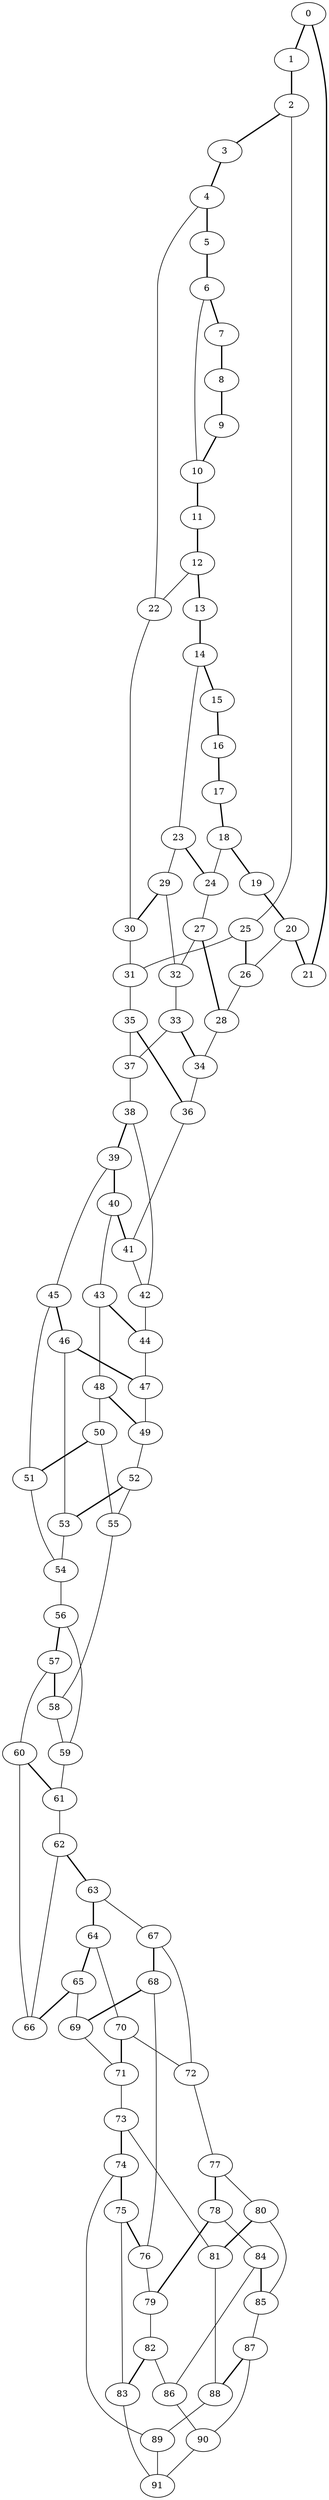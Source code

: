 graph G {
0 [ pos = " 21.00,0.00!" ];
0 -- 1[style=bold];
0 -- 21[style=bold];
1 [ pos = " 20.15,5.92!" ];
1 -- 2[style=bold];
2 [ pos = " 17.67,11.35!" ];
2 -- 3[style=bold];
2 -- 25;
3 [ pos = " 13.75,15.87!" ];
3 -- 4[style=bold];
4 [ pos = " 8.72,19.10!" ];
4 -- 5[style=bold];
4 -- 22;
5 [ pos = " 2.99,20.79!" ];
5 -- 6[style=bold];
6 [ pos = " -2.99,20.79!" ];
6 -- 7[style=bold];
6 -- 10;
7 [ pos = " -8.72,19.10!" ];
7 -- 8[style=bold];
8 [ pos = " -13.75,15.87!" ];
8 -- 9[style=bold];
9 [ pos = " -17.67,11.35!" ];
9 -- 10[style=bold];
10 [ pos = " -20.15,5.92!" ];
10 -- 11[style=bold];
11 [ pos = " -21.00,0.00!" ];
11 -- 12[style=bold];
12 [ pos = " -20.15,-5.92!" ];
12 -- 13[style=bold];
12 -- 22;
13 [ pos = " -17.67,-11.35!" ];
13 -- 14[style=bold];
14 [ pos = " -13.75,-15.87!" ];
14 -- 15[style=bold];
14 -- 23;
15 [ pos = " -8.72,-19.10!" ];
15 -- 16[style=bold];
16 [ pos = " -2.99,-20.79!" ];
16 -- 17[style=bold];
17 [ pos = " 2.99,-20.79!" ];
17 -- 18[style=bold];
18 [ pos = " 8.72,-19.10!" ];
18 -- 19[style=bold];
18 -- 24;
19 [ pos = " 13.75,-15.87!" ];
19 -- 20[style=bold];
20 [ pos = " 17.67,-11.35!" ];
20 -- 21[style=bold];
20 -- 26;
21 [ pos = " 20.15,-5.92!" ];
22 [ pos = " -13.75,15.87!" ];
22 -- 30;
23 [ pos = " -14.75,-16.87!" ];
23 -- 24[style=bold];
23 -- 29;
24 [ pos = " 7.72,18.10!" ];
24 -- 27;
25 [ pos = " 16.67,10.35!" ];
25 -- 26[style=bold];
25 -- 31;
26 [ pos = " 7.72,-20.10!" ];
26 -- 28;
27 [ pos = " 6.72,17.10!" ];
27 -- 28[style=bold];
27 -- 32;
28 [ pos = " -15.75,-17.87!" ];
28 -- 34;
29 [ pos = " -15.75,-17.87!" ];
29 -- 30[style=bold];
29 -- 32;
30 [ pos = " -4.99,18.79!" ];
30 -- 31;
31 [ pos = " 6.72,17.10!" ];
31 -- 35;
32 [ pos = " -22.15,3.92!" ];
32 -- 33;
33 [ pos = " -23.15,2.92!" ];
33 -- 34[style=bold];
33 -- 37;
34 [ pos = " 5.72,16.10!" ];
34 -- 36;
35 [ pos = " 5.72,16.10!" ];
35 -- 36[style=bold];
35 -- 37;
36 [ pos = " 18.00,-3.00!" ];
36 -- 41;
37 [ pos = " -5.99,17.79!" ];
37 -- 38;
38 [ pos = " -6.99,16.79!" ];
38 -- 39[style=bold];
38 -- 42;
39 [ pos = " -7.99,15.79!" ];
39 -- 40[style=bold];
39 -- 45;
40 [ pos = " -8.99,14.79!" ];
40 -- 41[style=bold];
40 -- 43;
41 [ pos = " -8.99,14.79!" ];
41 -- 42;
42 [ pos = " 15.00,-6.00!" ];
42 -- 44;
43 [ pos = " -9.99,13.79!" ];
43 -- 44[style=bold];
43 -- 48;
44 [ pos = " -9.99,13.79!" ];
44 -- 47;
45 [ pos = " -8.99,14.79!" ];
45 -- 46[style=bold];
45 -- 51;
46 [ pos = " -9.99,13.79!" ];
46 -- 47[style=bold];
46 -- 53;
47 [ pos = " 14.00,-7.00!" ];
47 -- 49;
48 [ pos = " -10.99,12.79!" ];
48 -- 49[style=bold];
48 -- 50;
49 [ pos = " -10.99,12.79!" ];
49 -- 52;
50 [ pos = " -11.99,11.79!" ];
50 -- 51[style=bold];
50 -- 55;
51 [ pos = " 12.00,-9.00!" ];
51 -- 54;
52 [ pos = " -11.99,11.79!" ];
52 -- 53[style=bold];
52 -- 55;
53 [ pos = " 12.00,-9.00!" ];
53 -- 54;
54 [ pos = " 12.00,-9.00!" ];
54 -- 56;
55 [ pos = " 12.00,-9.00!" ];
55 -- 58;
56 [ pos = " 11.00,-10.00!" ];
56 -- 57[style=bold];
56 -- 59;
57 [ pos = " 10.00,-11.00!" ];
57 -- 58[style=bold];
57 -- 60;
58 [ pos = " 10.00,-11.00!" ];
58 -- 59;
59 [ pos = " 10.00,-11.00!" ];
59 -- 61;
60 [ pos = " 9.00,-12.00!" ];
60 -- 61[style=bold];
60 -- 66;
61 [ pos = " 9.00,-12.00!" ];
61 -- 62;
62 [ pos = " 8.00,-13.00!" ];
62 -- 63[style=bold];
62 -- 66;
63 [ pos = " 7.00,-14.00!" ];
63 -- 64[style=bold];
63 -- 67;
64 [ pos = " 6.00,-15.00!" ];
64 -- 65[style=bold];
64 -- 70;
65 [ pos = " 5.00,-16.00!" ];
65 -- 66[style=bold];
65 -- 69;
66 [ pos = " 21.00,0.00!" ];
67 [ pos = " 6.00,-15.00!" ];
67 -- 68[style=bold];
67 -- 72;
68 [ pos = " 5.00,-16.00!" ];
68 -- 69[style=bold];
68 -- 76;
69 [ pos = " 5.00,-16.00!" ];
69 -- 71;
70 [ pos = " 5.00,-16.00!" ];
70 -- 71[style=bold];
70 -- 72;
71 [ pos = " 5.00,-16.00!" ];
71 -- 73;
72 [ pos = " 5.00,-16.00!" ];
72 -- 77;
73 [ pos = " 4.00,-17.00!" ];
73 -- 74[style=bold];
73 -- 81;
74 [ pos = " 3.00,-18.00!" ];
74 -- 75[style=bold];
74 -- 89;
75 [ pos = " 2.00,-19.00!" ];
75 -- 76[style=bold];
75 -- 83;
76 [ pos = " 2.00,-19.00!" ];
76 -- 79;
77 [ pos = " 4.00,-17.00!" ];
77 -- 78[style=bold];
77 -- 80;
78 [ pos = " 3.00,-18.00!" ];
78 -- 79[style=bold];
78 -- 84;
79 [ pos = " 2.00,-19.00!" ];
79 -- 82;
80 [ pos = " 3.00,-18.00!" ];
80 -- 81[style=bold];
80 -- 85;
81 [ pos = " 3.00,-18.00!" ];
81 -- 88;
82 [ pos = " 1.00,-20.00!" ];
82 -- 83[style=bold];
82 -- 86;
83 [ pos = " 1.00,-20.00!" ];
83 -- 91;
84 [ pos = " 2.00,-19.00!" ];
84 -- 85[style=bold];
84 -- 86;
85 [ pos = " 2.00,-19.00!" ];
85 -- 87;
86 [ pos = " 1.00,-20.00!" ];
86 -- 90;
87 [ pos = " 1.00,-20.00!" ];
87 -- 88[style=bold];
87 -- 90;
88 [ pos = " 1.00,-20.00!" ];
88 -- 89;
89 [ pos = " 1.00,-20.00!" ];
89 -- 91;
90 [ pos = " 1.00,-20.00!" ];
90 -- 91;
91 [ pos = " 21.00,0.00!" ];
}
